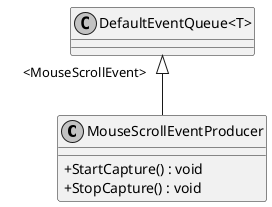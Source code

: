@startuml
skinparam monochrome true
skinparam ClassAttributeIconSize 0
class MouseScrollEventProducer {
    + StartCapture() : void
    + StopCapture() : void
}
class "DefaultEventQueue<T>" {
}
"DefaultEventQueue<T>" "     <MouseScrollEvent>" <|-- MouseScrollEventProducer
@enduml
